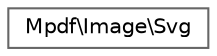 digraph "Graphical Class Hierarchy"
{
 // LATEX_PDF_SIZE
  bgcolor="transparent";
  edge [fontname=Helvetica,fontsize=10,labelfontname=Helvetica,labelfontsize=10];
  node [fontname=Helvetica,fontsize=10,shape=box,height=0.2,width=0.4];
  rankdir="LR";
  Node0 [id="Node000000",label="Mpdf\\Image\\Svg",height=0.2,width=0.4,color="grey40", fillcolor="white", style="filled",URL="$classMpdf_1_1Image_1_1Svg.html",tooltip=" "];
}
